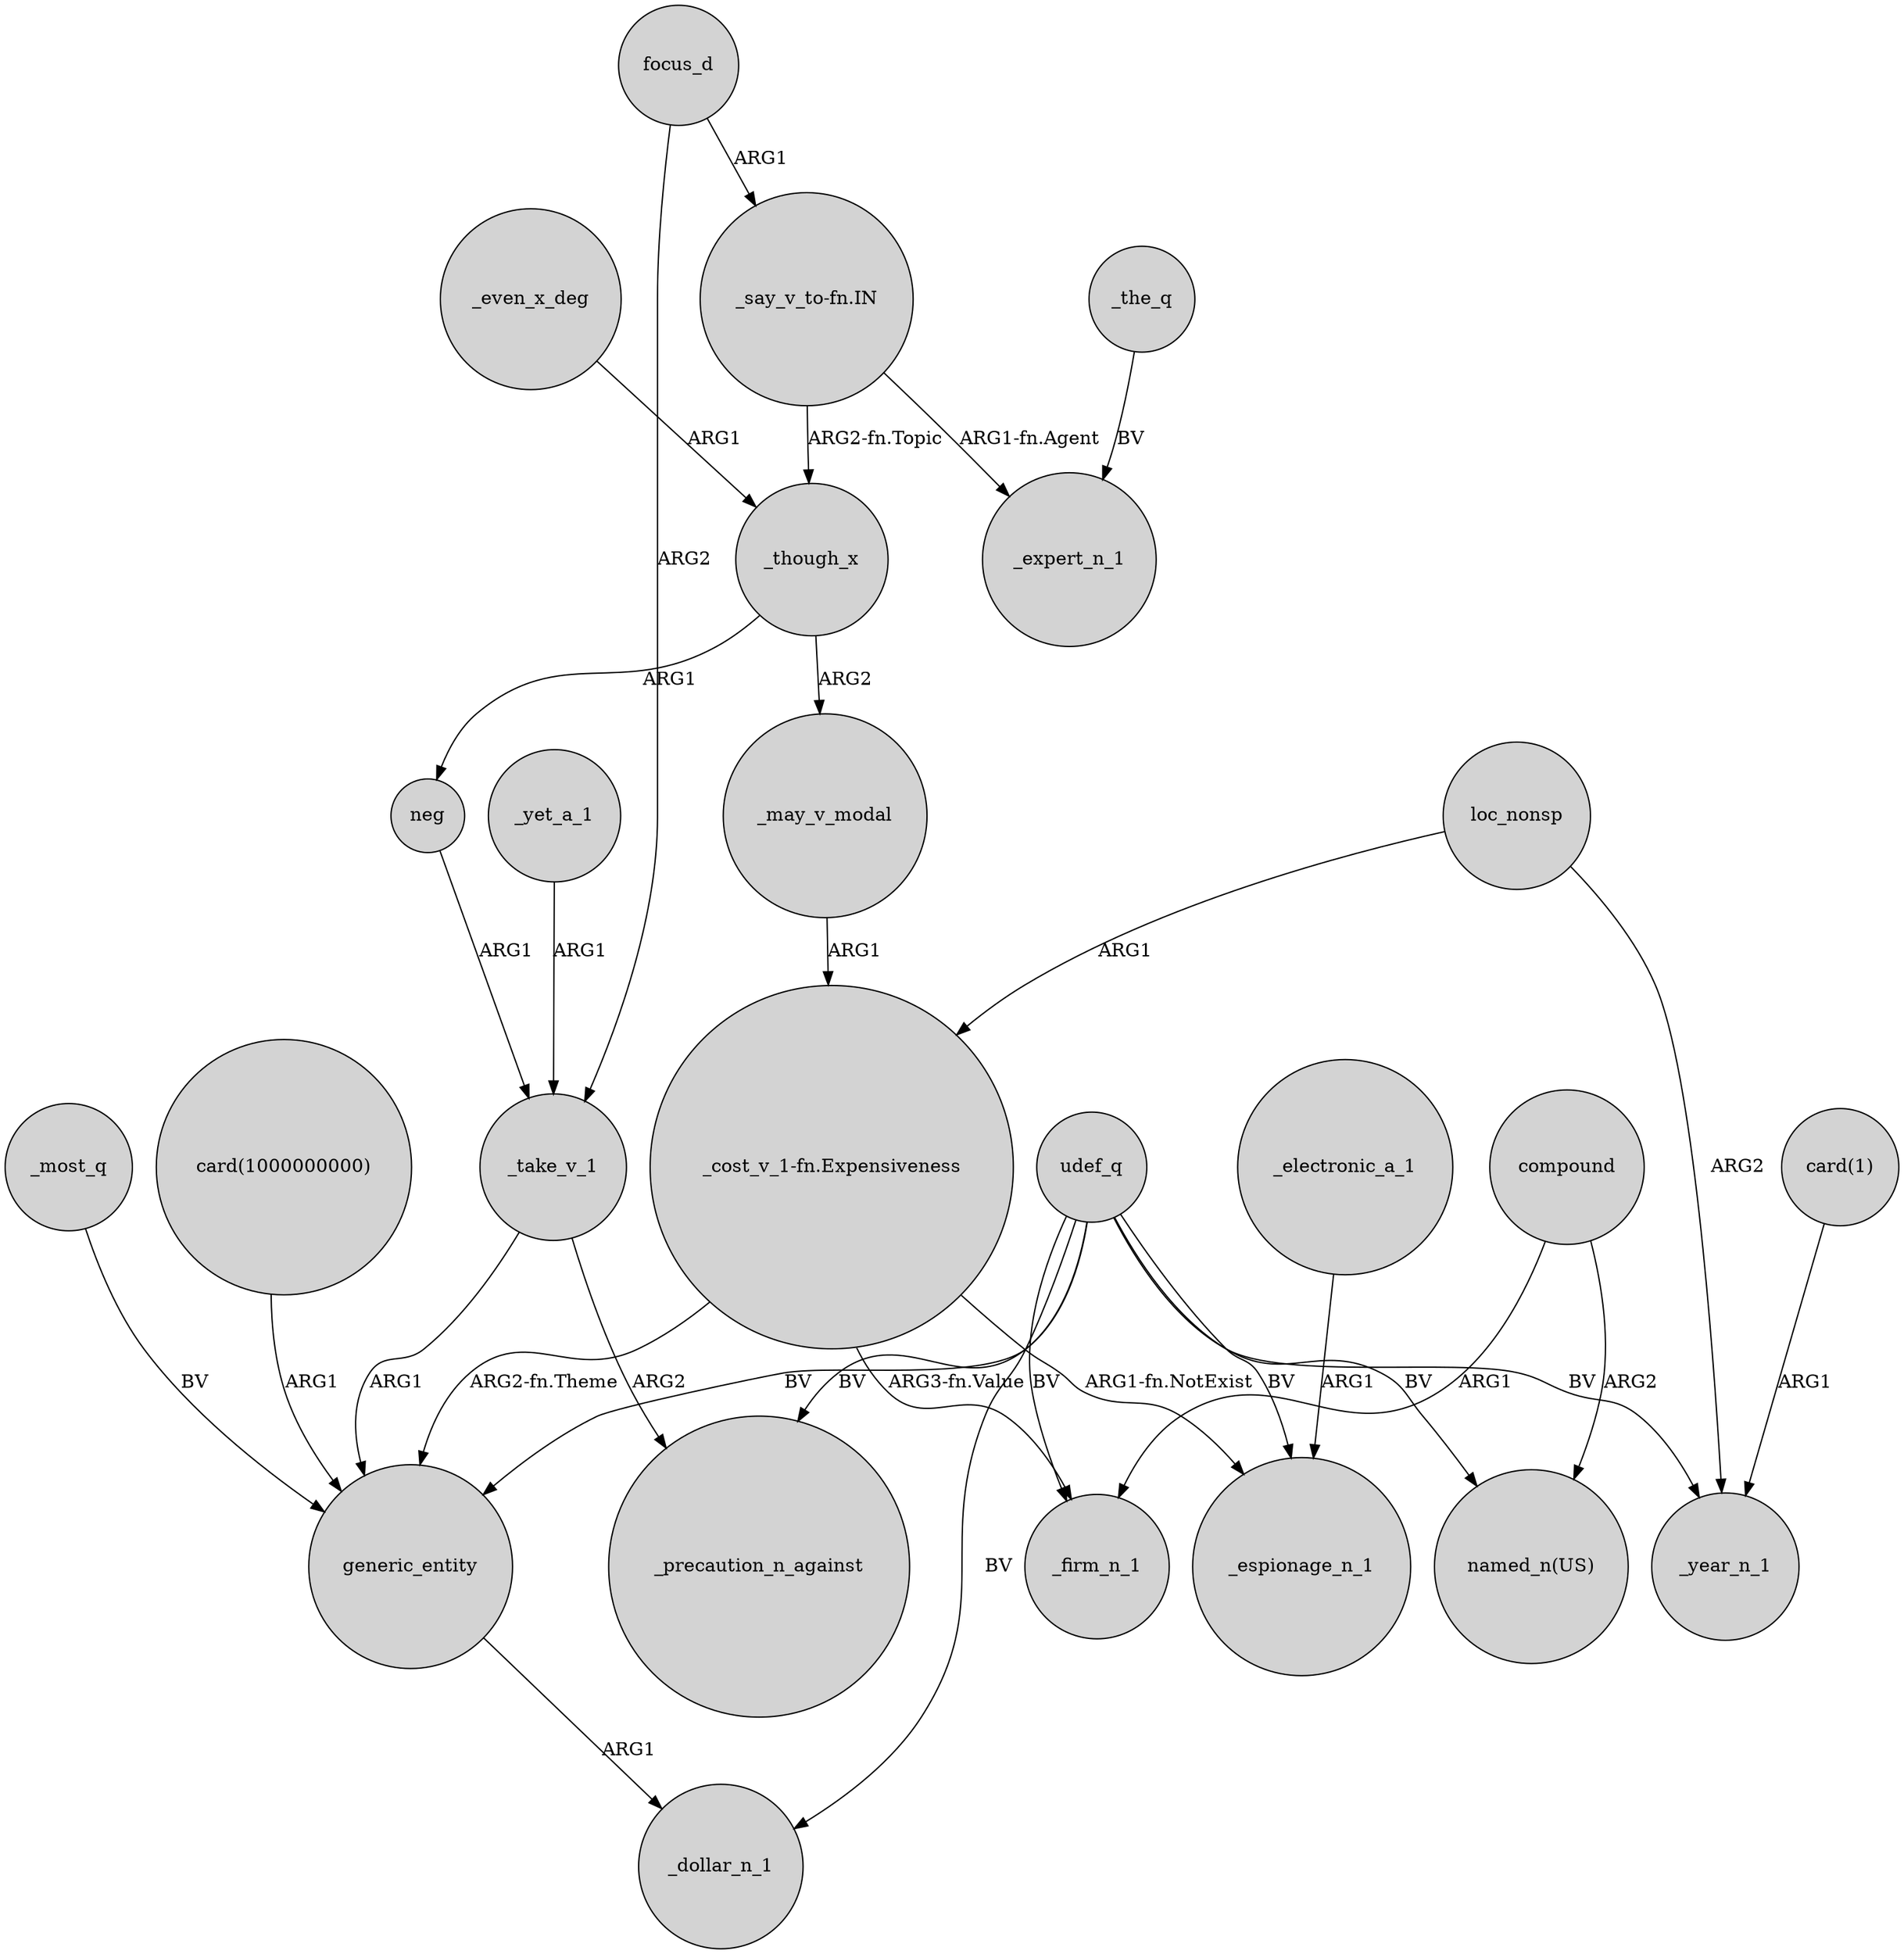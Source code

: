 digraph {
	node [shape=circle style=filled]
	focus_d -> _take_v_1 [label=ARG2]
	udef_q -> _espionage_n_1 [label=BV]
	_electronic_a_1 -> _espionage_n_1 [label=ARG1]
	_though_x -> neg [label=ARG1]
	udef_q -> "named_n(US)" [label=BV]
	udef_q -> generic_entity [label=BV]
	loc_nonsp -> "_cost_v_1-fn.Expensiveness" [label=ARG1]
	udef_q -> _firm_n_1 [label=BV]
	_even_x_deg -> _though_x [label=ARG1]
	_take_v_1 -> generic_entity [label=ARG1]
	"_cost_v_1-fn.Expensiveness" -> _espionage_n_1 [label="ARG1-fn.NotExist"]
	"_cost_v_1-fn.Expensiveness" -> generic_entity [label="ARG2-fn.Theme"]
	compound -> "named_n(US)" [label=ARG2]
	_though_x -> _may_v_modal [label=ARG2]
	_the_q -> _expert_n_1 [label=BV]
	neg -> _take_v_1 [label=ARG1]
	_may_v_modal -> "_cost_v_1-fn.Expensiveness" [label=ARG1]
	generic_entity -> _dollar_n_1 [label=ARG1]
	_yet_a_1 -> _take_v_1 [label=ARG1]
	loc_nonsp -> _year_n_1 [label=ARG2]
	"_say_v_to-fn.IN" -> _expert_n_1 [label="ARG1-fn.Agent"]
	"_say_v_to-fn.IN" -> _though_x [label="ARG2-fn.Topic"]
	_take_v_1 -> _precaution_n_against [label=ARG2]
	compound -> _firm_n_1 [label=ARG1]
	"card(1)" -> _year_n_1 [label=ARG1]
	udef_q -> _year_n_1 [label=BV]
	udef_q -> _precaution_n_against [label=BV]
	"_cost_v_1-fn.Expensiveness" -> _firm_n_1 [label="ARG3-fn.Value"]
	"card(1000000000)" -> generic_entity [label=ARG1]
	_most_q -> generic_entity [label=BV]
	udef_q -> _dollar_n_1 [label=BV]
	focus_d -> "_say_v_to-fn.IN" [label=ARG1]
}
